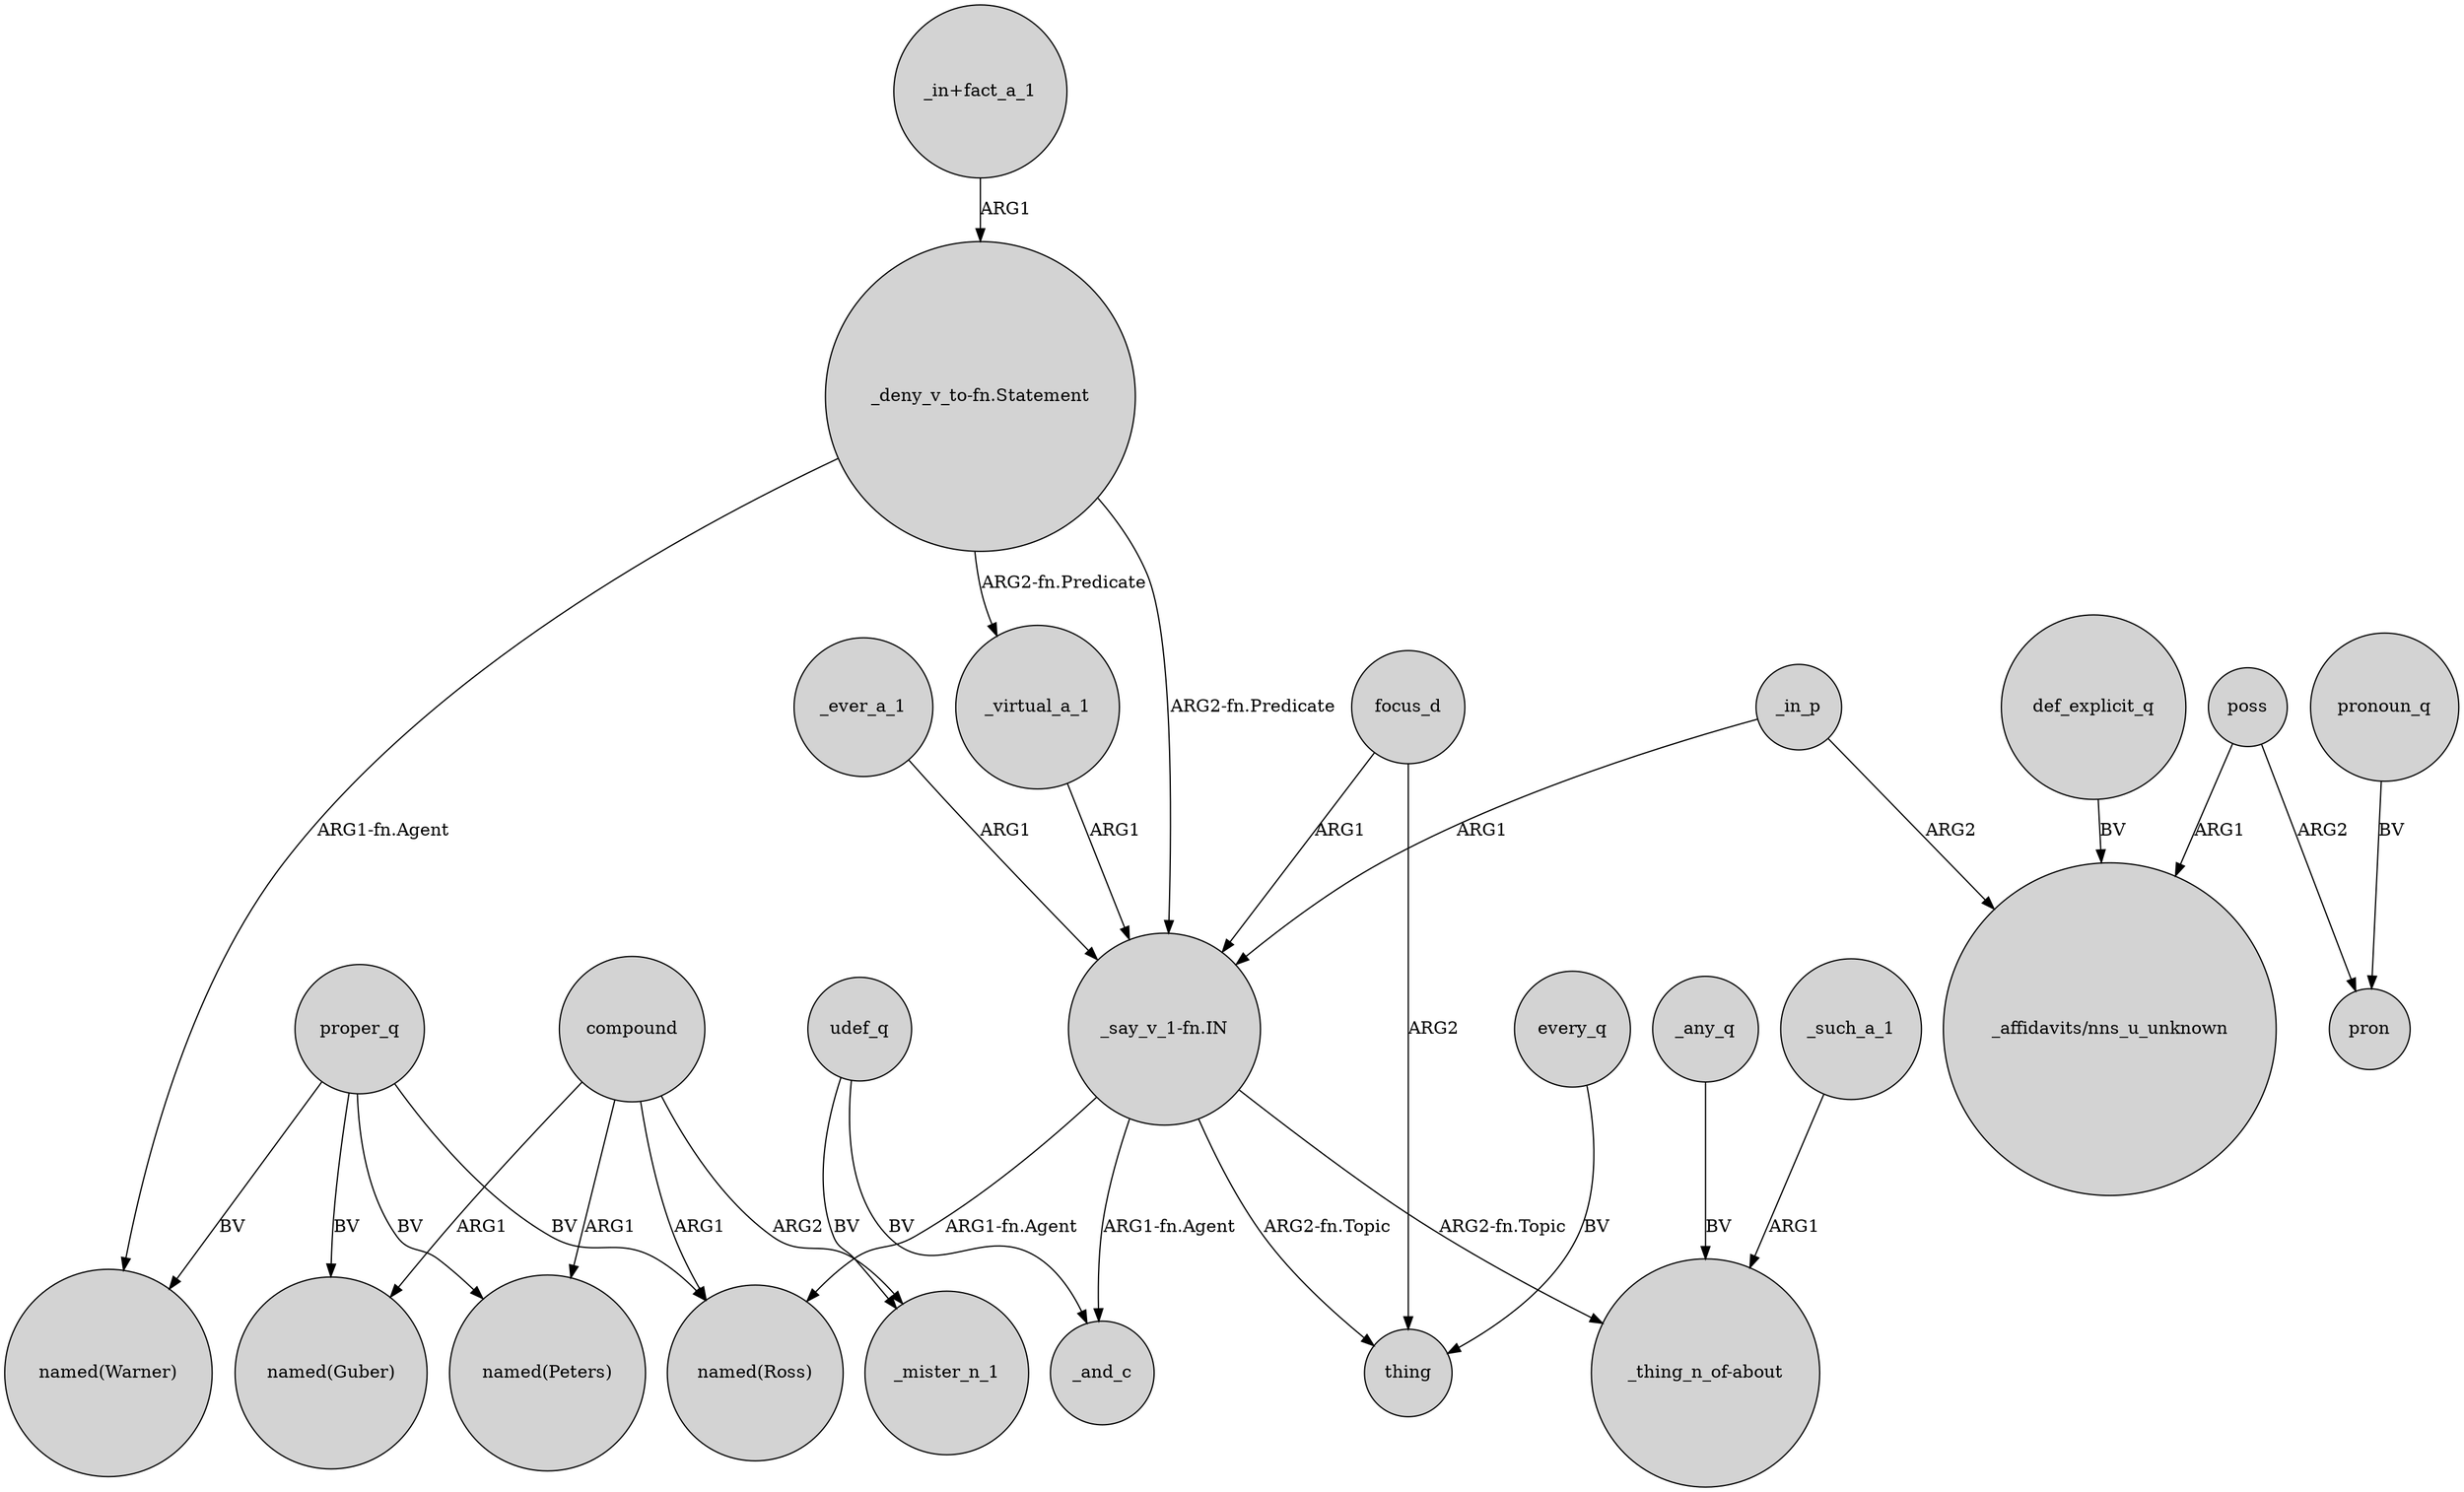 digraph {
	node [shape=circle style=filled]
	"_in+fact_a_1" -> "_deny_v_to-fn.Statement" [label=ARG1]
	"_say_v_1-fn.IN" -> "named(Ross)" [label="ARG1-fn.Agent"]
	"_say_v_1-fn.IN" -> thing [label="ARG2-fn.Topic"]
	focus_d -> "_say_v_1-fn.IN" [label=ARG1]
	poss -> pron [label=ARG2]
	every_q -> thing [label=BV]
	proper_q -> "named(Peters)" [label=BV]
	compound -> _mister_n_1 [label=ARG2]
	"_deny_v_to-fn.Statement" -> "named(Warner)" [label="ARG1-fn.Agent"]
	udef_q -> _mister_n_1 [label=BV]
	compound -> "named(Peters)" [label=ARG1]
	"_say_v_1-fn.IN" -> "_thing_n_of-about" [label="ARG2-fn.Topic"]
	"_say_v_1-fn.IN" -> _and_c [label="ARG1-fn.Agent"]
	_any_q -> "_thing_n_of-about" [label=BV]
	_in_p -> "_affidavits/nns_u_unknown" [label=ARG2]
	_ever_a_1 -> "_say_v_1-fn.IN" [label=ARG1]
	_such_a_1 -> "_thing_n_of-about" [label=ARG1]
	compound -> "named(Ross)" [label=ARG1]
	pronoun_q -> pron [label=BV]
	compound -> "named(Guber)" [label=ARG1]
	_in_p -> "_say_v_1-fn.IN" [label=ARG1]
	proper_q -> "named(Guber)" [label=BV]
	def_explicit_q -> "_affidavits/nns_u_unknown" [label=BV]
	proper_q -> "named(Ross)" [label=BV]
	_virtual_a_1 -> "_say_v_1-fn.IN" [label=ARG1]
	"_deny_v_to-fn.Statement" -> _virtual_a_1 [label="ARG2-fn.Predicate"]
	proper_q -> "named(Warner)" [label=BV]
	focus_d -> thing [label=ARG2]
	udef_q -> _and_c [label=BV]
	"_deny_v_to-fn.Statement" -> "_say_v_1-fn.IN" [label="ARG2-fn.Predicate"]
	poss -> "_affidavits/nns_u_unknown" [label=ARG1]
}

